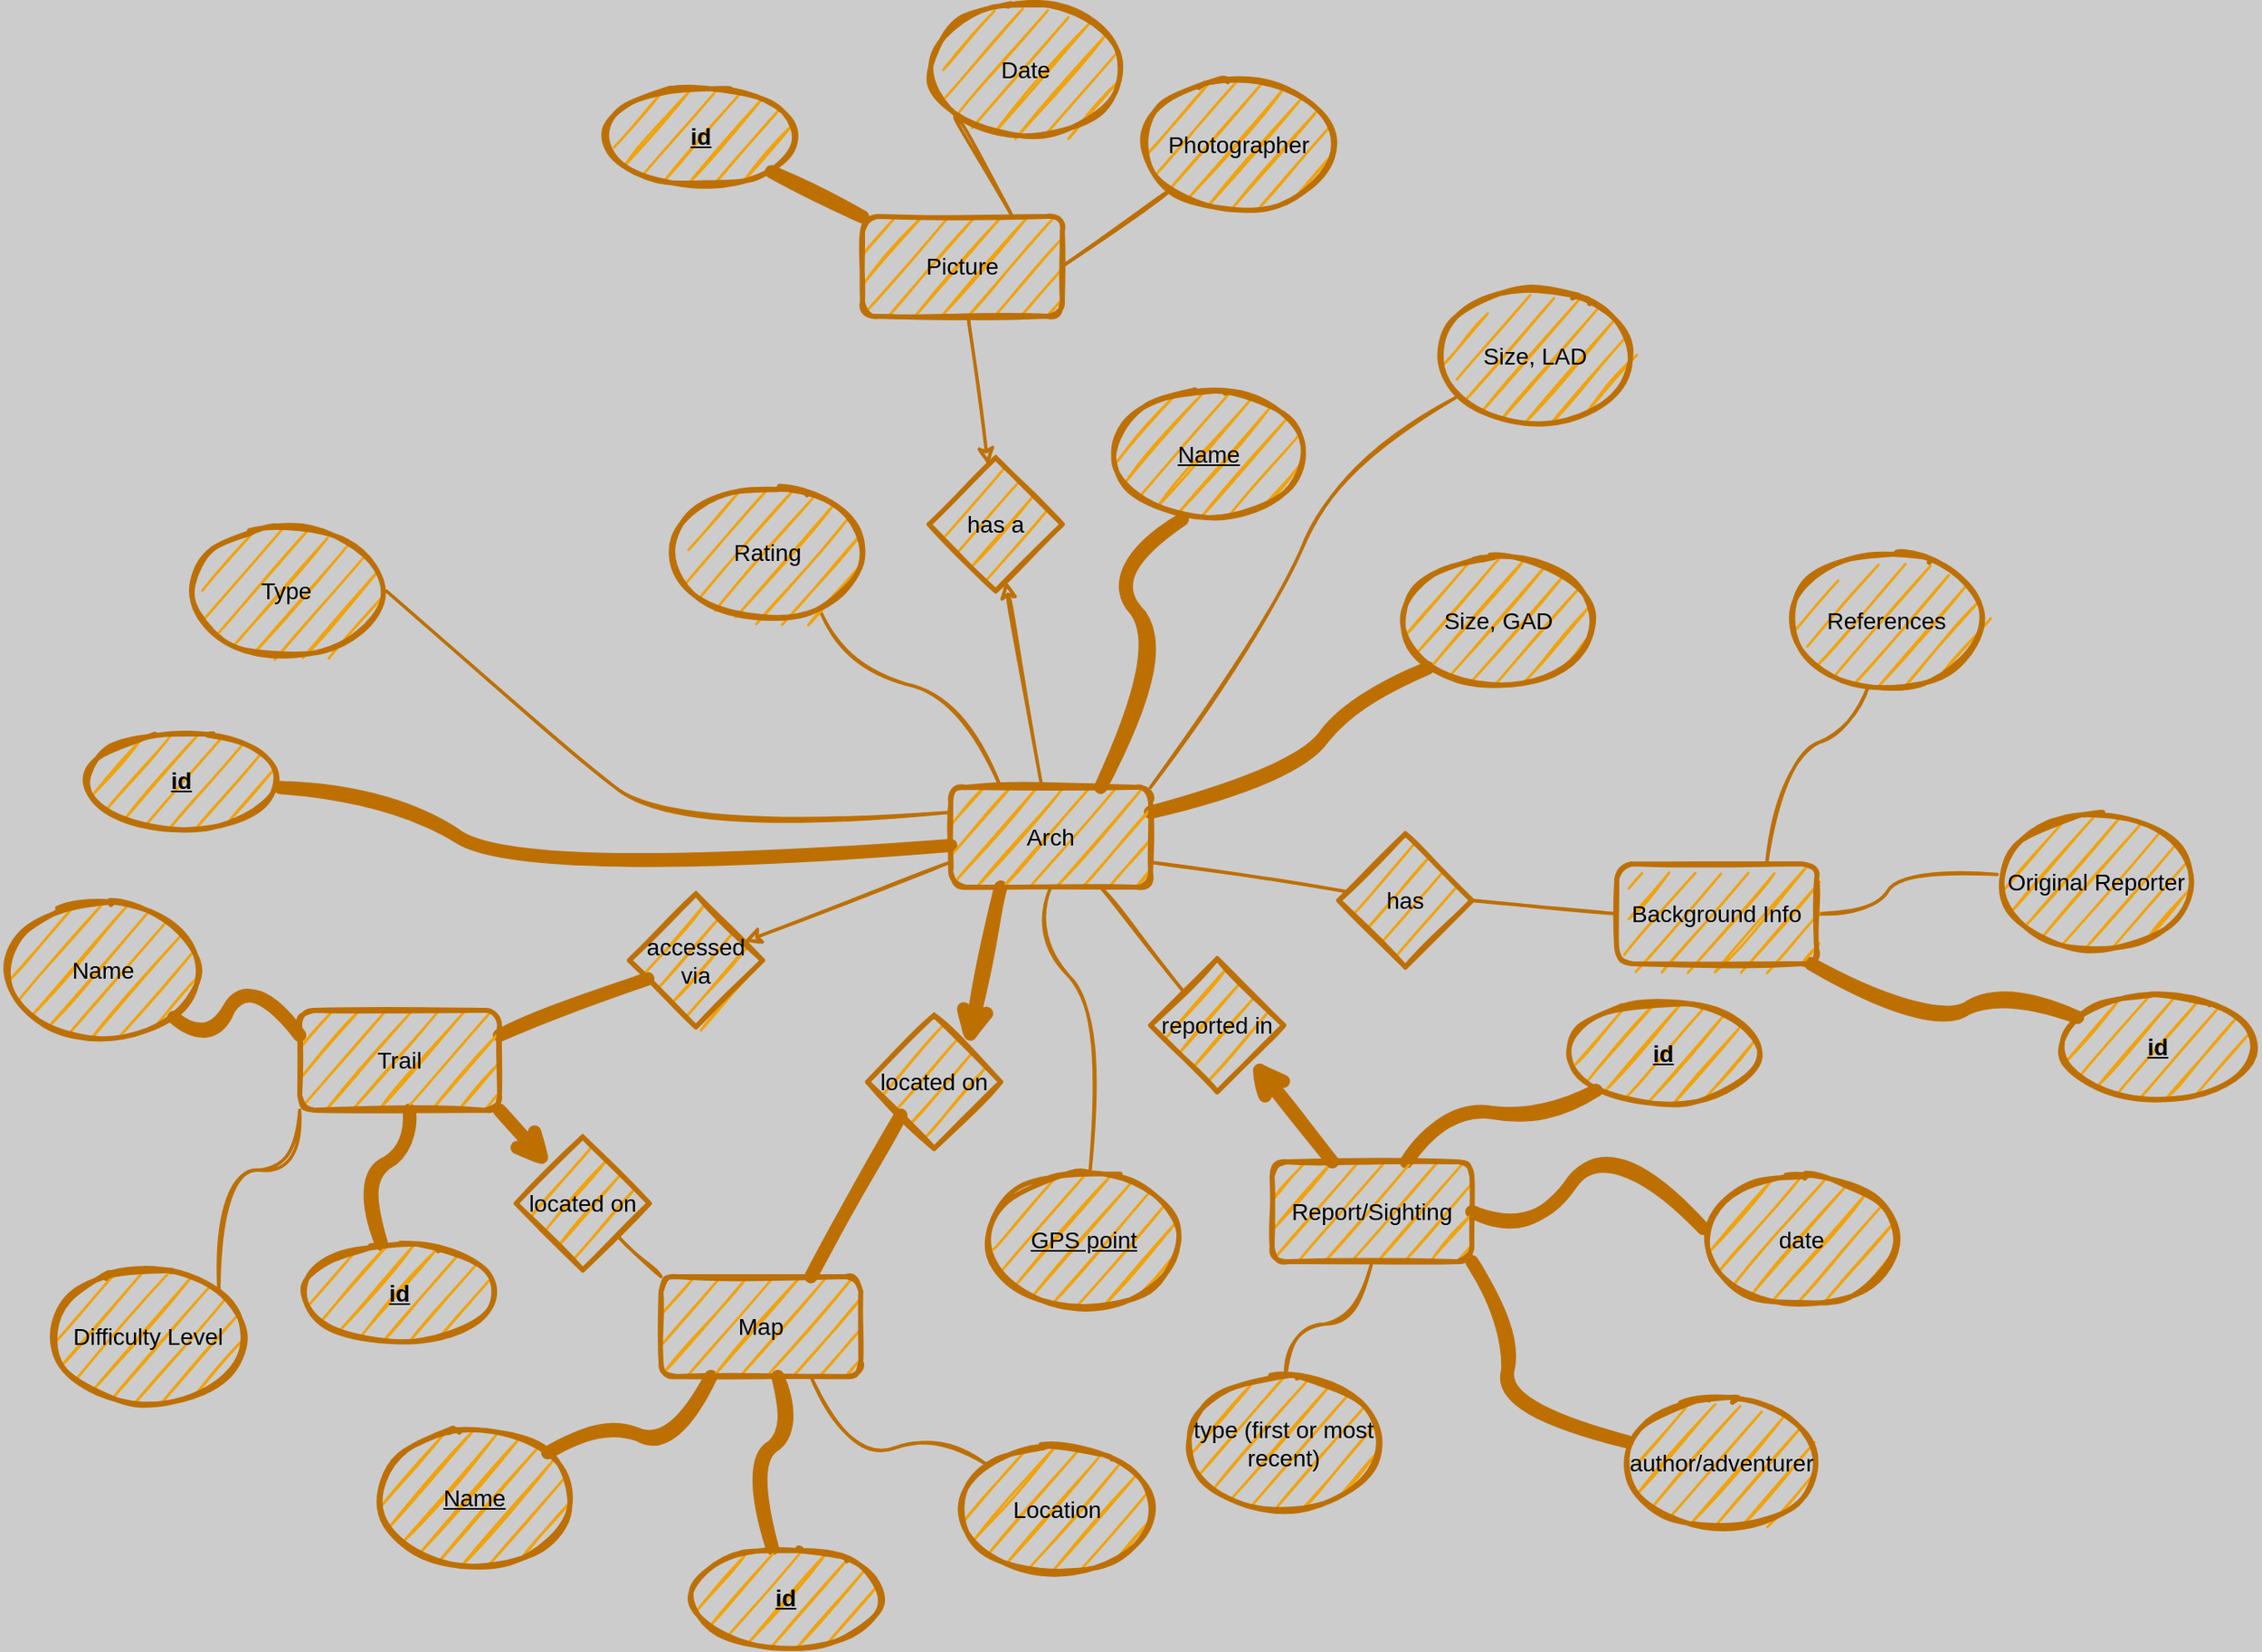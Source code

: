 <mxfile>
    <diagram id="fORaWl52CCvgcYG56sxR" name="Page-1">
        <mxGraphModel dx="1593" dy="1508" grid="0" gridSize="10" guides="1" tooltips="1" connect="1" arrows="1" fold="1" page="0" pageScale="1" pageWidth="850" pageHeight="1100" background="#CCCCCC" math="0" shadow="0">
            <root>
                <mxCell id="0"/>
                <mxCell id="1" parent="0"/>
                <mxCell id="29" style="edgeStyle=none;html=1;exitX=1;exitY=0.25;exitDx=0;exitDy=0;entryX=0;entryY=1;entryDx=0;entryDy=0;fillColor=#f0a30a;strokeColor=#BD7000;strokeWidth=8;comic=0;sketch=1;fontSize=14;fontColor=#000000;endArrow=none;endFill=0;curved=1;" edge="1" parent="1" source="2" target="5">
                    <mxGeometry relative="1" as="geometry">
                        <Array as="points">
                            <mxPoint x="517" y="53"/>
                            <mxPoint x="550" y="8"/>
                        </Array>
                    </mxGeometry>
                </mxCell>
                <mxCell id="30" style="edgeStyle=none;html=1;exitX=1;exitY=0;exitDx=0;exitDy=0;entryX=0.1;entryY=0.813;entryDx=0;entryDy=0;entryPerimeter=0;fillColor=#f0a30a;strokeColor=#BD7000;strokeWidth=2;comic=0;sketch=1;fontSize=14;fontColor=#000000;endArrow=none;endFill=0;curved=1;" edge="1" parent="1" source="2" target="21">
                    <mxGeometry relative="1" as="geometry">
                        <Array as="points">
                            <mxPoint x="499" y="-30"/>
                            <mxPoint x="542" y="-135"/>
                        </Array>
                    </mxGeometry>
                </mxCell>
                <mxCell id="31" style="edgeStyle=none;html=1;exitX=0.75;exitY=0;exitDx=0;exitDy=0;entryX=0.367;entryY=0.988;entryDx=0;entryDy=0;entryPerimeter=0;fillColor=#f0a30a;strokeColor=#BD7000;strokeWidth=8;comic=0;sketch=1;fontSize=14;fontColor=#000000;endArrow=none;endFill=0;curved=1;" edge="1" parent="1" source="2" target="4">
                    <mxGeometry relative="1" as="geometry">
                        <Array as="points">
                            <mxPoint x="442" y="-24"/>
                            <mxPoint x="400" y="-69"/>
                        </Array>
                    </mxGeometry>
                </mxCell>
                <mxCell id="33" style="edgeStyle=none;html=1;exitX=0.25;exitY=0;exitDx=0;exitDy=0;entryX=0.767;entryY=0.95;entryDx=0;entryDy=0;entryPerimeter=0;fillColor=#f0a30a;strokeColor=#BD7000;strokeWidth=2;comic=0;sketch=1;fontSize=14;fontColor=#000000;endArrow=none;endFill=0;curved=1;" edge="1" parent="1" source="2" target="7">
                    <mxGeometry relative="1" as="geometry">
                        <Array as="points">
                            <mxPoint x="319" y="6"/>
                            <mxPoint x="247" y="-10"/>
                        </Array>
                    </mxGeometry>
                </mxCell>
                <mxCell id="34" style="edgeStyle=none;html=1;exitX=0.5;exitY=1;exitDx=0;exitDy=0;fillColor=#f0a30a;strokeColor=#BD7000;strokeWidth=2;comic=0;sketch=1;fontSize=14;fontColor=#000000;endArrow=none;endFill=0;curved=1;" edge="1" parent="1" source="2" target="20">
                    <mxGeometry relative="1" as="geometry">
                        <Array as="points">
                            <mxPoint x="360" y="150"/>
                            <mxPoint x="402" y="197"/>
                        </Array>
                    </mxGeometry>
                </mxCell>
                <mxCell id="35" style="edgeStyle=none;html=1;exitX=0;exitY=0.25;exitDx=0;exitDy=0;entryX=1;entryY=0.5;entryDx=0;entryDy=0;fillColor=#f0a30a;strokeColor=#BD7000;strokeWidth=2;comic=0;sketch=1;fontSize=14;fontColor=#000000;endArrow=none;endFill=0;curved=1;" edge="1" parent="1" source="2" target="14">
                    <mxGeometry relative="1" as="geometry">
                        <Array as="points">
                            <mxPoint x="145" y="90"/>
                            <mxPoint x="72" y="30"/>
                        </Array>
                    </mxGeometry>
                </mxCell>
                <mxCell id="36" style="edgeStyle=none;html=1;exitX=0;exitY=0.75;exitDx=0;exitDy=0;fillColor=#f0a30a;strokeColor=#BD7000;strokeWidth=2;comic=0;sketch=1;fontSize=14;fontColor=#000000;endArrow=classic;endFill=1;" edge="1" parent="1" source="2" target="11">
                    <mxGeometry relative="1" as="geometry"/>
                </mxCell>
                <mxCell id="37" style="edgeStyle=none;html=1;exitX=0.25;exitY=1;exitDx=0;exitDy=0;entryX=1;entryY=0;entryDx=0;entryDy=0;fillColor=#f0a30a;strokeColor=#BD7000;strokeWidth=8;comic=0;sketch=1;fontSize=14;fontColor=#000000;endArrow=classic;endFill=1;" edge="1" parent="1" source="2" target="9">
                    <mxGeometry relative="1" as="geometry"/>
                </mxCell>
                <mxCell id="38" style="edgeStyle=none;html=1;exitX=0.75;exitY=1;exitDx=0;exitDy=0;entryX=0;entryY=0;entryDx=0;entryDy=0;fillColor=#f0a30a;strokeColor=#BD7000;strokeWidth=2;comic=0;sketch=1;fontSize=14;fontColor=#000000;endArrow=none;endFill=0;" edge="1" parent="1" source="2" target="16">
                    <mxGeometry relative="1" as="geometry"/>
                </mxCell>
                <mxCell id="39" style="edgeStyle=none;html=1;exitX=1;exitY=0.75;exitDx=0;exitDy=0;fillColor=#f0a30a;strokeColor=#BD7000;strokeWidth=2;comic=0;sketch=1;fontSize=14;fontColor=#000000;endArrow=none;endFill=0;" edge="1" parent="1" source="2" target="13">
                    <mxGeometry relative="1" as="geometry"/>
                </mxCell>
                <mxCell id="61" value="" style="edgeStyle=none;curved=1;comic=0;sketch=1;html=1;fontSize=14;fontColor=#000000;endArrow=none;endFill=0;strokeColor=#BD7000;strokeWidth=8;fillColor=#f0a30a;" edge="1" parent="1" source="2" target="60">
                    <mxGeometry relative="1" as="geometry">
                        <Array as="points">
                            <mxPoint x="54" y="116"/>
                            <mxPoint x="-23" y="65"/>
                        </Array>
                    </mxGeometry>
                </mxCell>
                <mxCell id="2" value="Arch" style="rounded=1;whiteSpace=wrap;html=1;fillColor=#f0a30a;strokeColor=#BD7000;strokeWidth=3;comic=0;sketch=1;fontSize=14;fontColor=#000000;" vertex="1" parent="1">
                    <mxGeometry x="310" y="60" width="120" height="60" as="geometry"/>
                </mxCell>
                <mxCell id="46" style="edgeStyle=none;html=1;exitX=0.75;exitY=1;exitDx=0;exitDy=0;fillColor=#f0a30a;strokeColor=#BD7000;strokeWidth=2;comic=0;sketch=1;fontSize=14;fontColor=#000000;endArrow=none;endFill=0;curved=1;" edge="1" parent="1" source="3" target="25">
                    <mxGeometry relative="1" as="geometry">
                        <Array as="points">
                            <mxPoint x="250" y="466"/>
                            <mxPoint x="302" y="448"/>
                        </Array>
                    </mxGeometry>
                </mxCell>
                <mxCell id="47" style="edgeStyle=none;html=1;exitX=0.25;exitY=1;exitDx=0;exitDy=0;fillColor=#f0a30a;strokeColor=#BD7000;strokeWidth=8;comic=0;sketch=1;fontSize=14;fontColor=#000000;endArrow=none;endFill=0;curved=1;" edge="1" parent="1" source="3" target="24">
                    <mxGeometry relative="1" as="geometry">
                        <Array as="points">
                            <mxPoint x="145" y="458"/>
                            <mxPoint x="100" y="440"/>
                        </Array>
                    </mxGeometry>
                </mxCell>
                <mxCell id="48" style="edgeStyle=none;html=1;exitX=0;exitY=0;exitDx=0;exitDy=0;fillColor=#f0a30a;strokeColor=#BD7000;strokeWidth=2;comic=0;sketch=1;fontSize=14;fontColor=#000000;endArrow=none;endFill=0;" edge="1" parent="1" source="3" target="23">
                    <mxGeometry relative="1" as="geometry"/>
                </mxCell>
                <mxCell id="65" value="" style="edgeStyle=none;curved=1;comic=0;sketch=1;html=1;fontSize=14;fontColor=#000000;endArrow=none;endFill=0;strokeColor=#BD7000;strokeWidth=8;fillColor=#f0a30a;" edge="1" parent="1" source="3" target="64">
                    <mxGeometry relative="1" as="geometry">
                        <Array as="points">
                            <mxPoint x="217" y="446"/>
                            <mxPoint x="189" y="466"/>
                        </Array>
                    </mxGeometry>
                </mxCell>
                <mxCell id="3" value="Map" style="rounded=1;whiteSpace=wrap;html=1;fillColor=#f0a30a;strokeColor=#BD7000;strokeWidth=3;comic=0;sketch=1;fontSize=14;fontColor=#000000;" vertex="1" parent="1">
                    <mxGeometry x="136" y="354" width="120" height="60" as="geometry"/>
                </mxCell>
                <mxCell id="4" value="&lt;u&gt;Name&lt;/u&gt;" style="ellipse;whiteSpace=wrap;html=1;fillColor=#f0a30a;strokeColor=#BD7000;strokeWidth=3;comic=0;sketch=1;fontSize=14;fontColor=#000000;" vertex="1" parent="1">
                    <mxGeometry x="405" y="-180" width="120" height="80" as="geometry"/>
                </mxCell>
                <mxCell id="5" value="Size, GAD" style="ellipse;whiteSpace=wrap;html=1;fillColor=#f0a30a;strokeColor=#BD7000;strokeWidth=3;comic=0;sketch=1;fontSize=14;fontColor=#000000;" vertex="1" parent="1">
                    <mxGeometry x="579" y="-80" width="120" height="80" as="geometry"/>
                </mxCell>
                <mxCell id="7" value="Rating" style="ellipse;whiteSpace=wrap;html=1;fillColor=#f0a30a;strokeColor=#BD7000;strokeWidth=3;comic=0;sketch=1;fontSize=14;fontColor=#000000;" vertex="1" parent="1">
                    <mxGeometry x="140" y="-121" width="120" height="80" as="geometry"/>
                </mxCell>
                <mxCell id="45" style="edgeStyle=none;html=1;exitX=0;exitY=1;exitDx=0;exitDy=0;entryX=0.75;entryY=0;entryDx=0;entryDy=0;fillColor=#f0a30a;strokeColor=#BD7000;strokeWidth=8;comic=0;sketch=1;fontSize=14;fontColor=#000000;endArrow=none;endFill=0;" edge="1" parent="1" source="9" target="3">
                    <mxGeometry relative="1" as="geometry"/>
                </mxCell>
                <mxCell id="9" value="located on" style="rhombus;whiteSpace=wrap;html=1;fillColor=#f0a30a;strokeColor=#BD7000;strokeWidth=3;comic=0;sketch=1;fontSize=14;fontColor=#000000;" vertex="1" parent="1">
                    <mxGeometry x="260" y="197" width="80" height="80" as="geometry"/>
                </mxCell>
                <mxCell id="49" style="edgeStyle=none;html=1;exitX=1;exitY=1;exitDx=0;exitDy=0;fillColor=#f0a30a;strokeColor=#BD7000;strokeWidth=8;comic=0;sketch=1;fontSize=14;fontColor=#000000;endArrow=classic;endFill=1;" edge="1" parent="1" source="10" target="23">
                    <mxGeometry relative="1" as="geometry"/>
                </mxCell>
                <mxCell id="50" style="edgeStyle=none;html=1;exitX=1;exitY=0.25;exitDx=0;exitDy=0;fillColor=#f0a30a;strokeColor=#BD7000;strokeWidth=8;comic=0;sketch=1;fontSize=14;fontColor=#000000;endArrow=none;endFill=0;" edge="1" parent="1" source="10" target="11">
                    <mxGeometry relative="1" as="geometry"/>
                </mxCell>
                <mxCell id="51" style="edgeStyle=none;html=1;exitX=0;exitY=1;exitDx=0;exitDy=0;entryX=1;entryY=0;entryDx=0;entryDy=0;fillColor=#f0a30a;strokeColor=#BD7000;strokeWidth=2;comic=0;sketch=1;fontSize=14;fontColor=#000000;curved=1;endArrow=none;endFill=0;" edge="1" parent="1" source="10" target="22">
                    <mxGeometry relative="1" as="geometry">
                        <Array as="points">
                            <mxPoint x="-81" y="290"/>
                            <mxPoint x="-130" y="290"/>
                        </Array>
                    </mxGeometry>
                </mxCell>
                <mxCell id="63" value="" style="edgeStyle=none;curved=1;comic=0;sketch=1;html=1;fontSize=14;fontColor=#000000;endArrow=none;endFill=0;strokeColor=#BD7000;strokeWidth=8;fillColor=#f0a30a;" edge="1" parent="1" source="10" target="62">
                    <mxGeometry relative="1" as="geometry">
                        <Array as="points">
                            <mxPoint x="-11" y="275"/>
                            <mxPoint x="-46" y="296"/>
                        </Array>
                    </mxGeometry>
                </mxCell>
                <mxCell id="10" value="Trail" style="rounded=1;whiteSpace=wrap;html=1;fillColor=#f0a30a;strokeColor=#BD7000;strokeWidth=3;comic=0;sketch=1;fontSize=14;fontColor=#000000;" vertex="1" parent="1">
                    <mxGeometry x="-81" y="194" width="120" height="60" as="geometry"/>
                </mxCell>
                <mxCell id="11" value="accessed via" style="rhombus;whiteSpace=wrap;html=1;fillColor=#f0a30a;strokeColor=#BD7000;strokeWidth=3;comic=0;sketch=1;fontSize=14;fontColor=#000000;" vertex="1" parent="1">
                    <mxGeometry x="117" y="124" width="80" height="80" as="geometry"/>
                </mxCell>
                <mxCell id="52" style="edgeStyle=none;html=1;exitX=0.75;exitY=0;exitDx=0;exitDy=0;fillColor=#f0a30a;strokeColor=#BD7000;strokeWidth=2;comic=0;sketch=1;fontSize=14;fontColor=#000000;endArrow=none;endFill=0;curved=1;" edge="1" parent="1" source="12" target="19">
                    <mxGeometry relative="1" as="geometry">
                        <Array as="points">
                            <mxPoint x="809" y="41"/>
                            <mxPoint x="854" y="25"/>
                        </Array>
                    </mxGeometry>
                </mxCell>
                <mxCell id="53" style="edgeStyle=none;html=1;exitX=1;exitY=0.5;exitDx=0;exitDy=0;fillColor=#f0a30a;strokeColor=#BD7000;strokeWidth=2;comic=0;sketch=1;fontSize=14;fontColor=#000000;endArrow=none;endFill=0;curved=1;" edge="1" parent="1" source="12" target="18">
                    <mxGeometry relative="1" as="geometry">
                        <Array as="points">
                            <mxPoint x="864" y="136"/>
                            <mxPoint x="882" y="108"/>
                        </Array>
                    </mxGeometry>
                </mxCell>
                <mxCell id="69" value="" style="edgeStyle=none;curved=1;comic=0;sketch=1;html=1;fontSize=14;fontColor=#000000;endArrow=none;endFill=0;strokeColor=#BD7000;strokeWidth=8;fillColor=#f0a30a;" edge="1" parent="1" source="12" target="68">
                    <mxGeometry relative="1" as="geometry">
                        <Array as="points">
                            <mxPoint x="900" y="205"/>
                            <mxPoint x="940" y="181"/>
                        </Array>
                    </mxGeometry>
                </mxCell>
                <mxCell id="12" value="Background Info" style="rounded=1;whiteSpace=wrap;html=1;fillColor=#f0a30a;strokeColor=#BD7000;strokeWidth=3;comic=0;sketch=1;fontSize=14;fontColor=#000000;" vertex="1" parent="1">
                    <mxGeometry x="710" y="106" width="120" height="60" as="geometry"/>
                </mxCell>
                <mxCell id="40" style="edgeStyle=none;html=1;exitX=1;exitY=0.5;exitDx=0;exitDy=0;entryX=0;entryY=0.5;entryDx=0;entryDy=0;fillColor=#f0a30a;strokeColor=#BD7000;strokeWidth=2;comic=0;sketch=1;fontSize=14;fontColor=#000000;endArrow=none;endFill=0;" edge="1" parent="1" source="13" target="12">
                    <mxGeometry relative="1" as="geometry"/>
                </mxCell>
                <mxCell id="13" value="has" style="rhombus;whiteSpace=wrap;html=1;fillColor=#f0a30a;strokeColor=#BD7000;strokeWidth=3;comic=0;sketch=1;fontSize=14;fontColor=#000000;" vertex="1" parent="1">
                    <mxGeometry x="543" y="88" width="80" height="80" as="geometry"/>
                </mxCell>
                <mxCell id="14" value="Type" style="ellipse;whiteSpace=wrap;html=1;fillColor=#f0a30a;strokeColor=#BD7000;strokeWidth=3;comic=0;sketch=1;fontSize=14;fontColor=#000000;" vertex="1" parent="1">
                    <mxGeometry x="-149" y="-98" width="120" height="80" as="geometry"/>
                </mxCell>
                <mxCell id="42" style="edgeStyle=none;html=1;exitX=1;exitY=0.5;exitDx=0;exitDy=0;entryX=0.008;entryY=0.413;entryDx=0;entryDy=0;entryPerimeter=0;fillColor=#f0a30a;strokeColor=#BD7000;strokeWidth=8;comic=0;sketch=1;fontSize=14;fontColor=#000000;endArrow=none;endFill=0;curved=1;" edge="1" parent="1" source="15" target="27">
                    <mxGeometry relative="1" as="geometry">
                        <Array as="points">
                            <mxPoint x="660" y="332"/>
                            <mxPoint x="704" y="266"/>
                        </Array>
                    </mxGeometry>
                </mxCell>
                <mxCell id="43" style="edgeStyle=none;html=1;exitX=1;exitY=1;exitDx=0;exitDy=0;fillColor=#f0a30a;strokeColor=#BD7000;strokeWidth=8;comic=0;sketch=1;fontSize=14;fontColor=#000000;endArrow=none;endFill=0;curved=1;" edge="1" parent="1" source="15" target="28">
                    <mxGeometry relative="1" as="geometry">
                        <Array as="points">
                            <mxPoint x="649" y="385"/>
                            <mxPoint x="640" y="436"/>
                        </Array>
                    </mxGeometry>
                </mxCell>
                <mxCell id="44" style="edgeStyle=none;html=1;exitX=0.5;exitY=1;exitDx=0;exitDy=0;fillColor=#f0a30a;strokeColor=#BD7000;strokeWidth=2;comic=0;sketch=1;fontSize=14;fontColor=#000000;endArrow=none;endFill=0;curved=1;" edge="1" parent="1" source="15" target="17">
                    <mxGeometry relative="1" as="geometry">
                        <Array as="points">
                            <mxPoint x="557" y="380"/>
                            <mxPoint x="512" y="385"/>
                        </Array>
                    </mxGeometry>
                </mxCell>
                <mxCell id="67" value="" style="edgeStyle=none;curved=1;comic=0;sketch=1;html=1;fontSize=14;fontColor=#000000;endArrow=none;endFill=0;strokeColor=#BD7000;strokeWidth=8;fillColor=#f0a30a;" edge="1" parent="1" source="15" target="66">
                    <mxGeometry relative="1" as="geometry">
                        <Array as="points">
                            <mxPoint x="607" y="251"/>
                            <mxPoint x="665" y="260"/>
                        </Array>
                    </mxGeometry>
                </mxCell>
                <mxCell id="15" value="Report/Sighting" style="rounded=1;whiteSpace=wrap;html=1;fillColor=#f0a30a;strokeColor=#BD7000;strokeWidth=3;comic=0;sketch=1;fontSize=14;fontColor=#000000;" vertex="1" parent="1">
                    <mxGeometry x="503" y="285" width="120" height="60" as="geometry"/>
                </mxCell>
                <mxCell id="41" style="edgeStyle=none;html=1;exitX=1;exitY=1;exitDx=0;exitDy=0;fillColor=#f0a30a;strokeColor=#BD7000;strokeWidth=8;comic=0;sketch=1;fontSize=14;fontColor=#000000;endArrow=none;endFill=0;startArrow=classic;startFill=1;" edge="1" parent="1" source="16" target="15">
                    <mxGeometry relative="1" as="geometry"/>
                </mxCell>
                <mxCell id="16" value="reported in" style="rhombus;whiteSpace=wrap;html=1;fillColor=#f0a30a;strokeColor=#BD7000;strokeWidth=3;comic=0;sketch=1;fontSize=14;fontColor=#000000;" vertex="1" parent="1">
                    <mxGeometry x="430" y="163" width="80" height="80" as="geometry"/>
                </mxCell>
                <mxCell id="17" value="type (first or most recent)" style="ellipse;whiteSpace=wrap;html=1;fillColor=#f0a30a;strokeColor=#BD7000;strokeWidth=3;comic=0;sketch=1;fontSize=14;fontColor=#000000;" vertex="1" parent="1">
                    <mxGeometry x="450" y="414" width="120" height="80" as="geometry"/>
                </mxCell>
                <mxCell id="18" value="Original Reporter" style="ellipse;whiteSpace=wrap;html=1;fillColor=#f0a30a;strokeColor=#BD7000;strokeWidth=3;comic=0;sketch=1;fontSize=14;fontColor=#000000;" vertex="1" parent="1">
                    <mxGeometry x="938" y="77" width="120" height="80" as="geometry"/>
                </mxCell>
                <mxCell id="19" value="References" style="ellipse;whiteSpace=wrap;html=1;fillColor=#f0a30a;strokeColor=#BD7000;strokeWidth=3;comic=0;sketch=1;fontSize=14;fontColor=#000000;" vertex="1" parent="1">
                    <mxGeometry x="812" y="-80" width="120" height="80" as="geometry"/>
                </mxCell>
                <mxCell id="20" value="&lt;u&gt;GPS point&lt;/u&gt;" style="ellipse;whiteSpace=wrap;html=1;fillColor=#f0a30a;strokeColor=#BD7000;strokeWidth=3;comic=0;sketch=1;fontSize=14;fontColor=#000000;" vertex="1" parent="1">
                    <mxGeometry x="330" y="292" width="120" height="80" as="geometry"/>
                </mxCell>
                <mxCell id="21" value="Size, LAD" style="ellipse;whiteSpace=wrap;html=1;fillColor=#f0a30a;strokeColor=#BD7000;strokeWidth=3;comic=0;sketch=1;fontSize=14;fontColor=#000000;" vertex="1" parent="1">
                    <mxGeometry x="601" y="-239" width="120" height="80" as="geometry"/>
                </mxCell>
                <mxCell id="22" value="Difficulty Level" style="ellipse;whiteSpace=wrap;html=1;fillColor=#f0a30a;strokeColor=#BD7000;strokeWidth=3;comic=0;sketch=1;fontSize=14;fontColor=#000000;" vertex="1" parent="1">
                    <mxGeometry x="-232" y="350" width="120" height="80" as="geometry"/>
                </mxCell>
                <mxCell id="23" value="located on" style="rhombus;whiteSpace=wrap;html=1;fillColor=#f0a30a;strokeColor=#BD7000;strokeWidth=3;comic=0;sketch=1;fontSize=14;fontColor=#000000;" vertex="1" parent="1">
                    <mxGeometry x="49" y="270" width="80" height="80" as="geometry"/>
                </mxCell>
                <mxCell id="24" value="&lt;u&gt;Name&lt;/u&gt;" style="ellipse;whiteSpace=wrap;html=1;fillColor=#f0a30a;strokeColor=#BD7000;strokeWidth=3;comic=0;sketch=1;fontSize=14;fontColor=#000000;" vertex="1" parent="1">
                    <mxGeometry x="-36" y="447" width="120" height="80" as="geometry"/>
                </mxCell>
                <mxCell id="25" value="Location" style="ellipse;whiteSpace=wrap;html=1;fillColor=#f0a30a;strokeColor=#BD7000;strokeWidth=3;comic=0;sketch=1;fontSize=14;fontColor=#000000;" vertex="1" parent="1">
                    <mxGeometry x="314" y="454" width="120" height="80" as="geometry"/>
                </mxCell>
                <mxCell id="27" value="date" style="ellipse;whiteSpace=wrap;html=1;fillColor=#f0a30a;strokeColor=#BD7000;strokeWidth=3;comic=0;sketch=1;fontSize=14;fontColor=#000000;" vertex="1" parent="1">
                    <mxGeometry x="761" y="292" width="120" height="80" as="geometry"/>
                </mxCell>
                <mxCell id="28" value="author/adventurer" style="ellipse;whiteSpace=wrap;html=1;fillColor=#f0a30a;strokeColor=#BD7000;strokeWidth=3;comic=0;sketch=1;fontSize=14;fontColor=#000000;" vertex="1" parent="1">
                    <mxGeometry x="713" y="426" width="120" height="80" as="geometry"/>
                </mxCell>
                <mxCell id="56" style="edgeStyle=none;curved=1;comic=0;sketch=1;html=1;exitX=1;exitY=1;exitDx=0;exitDy=0;entryX=0;entryY=0.25;entryDx=0;entryDy=0;fontSize=14;fontColor=#000000;endArrow=none;endFill=0;strokeColor=#BD7000;strokeWidth=8;fillColor=#f0a30a;" edge="1" parent="1" source="54" target="10">
                    <mxGeometry relative="1" as="geometry">
                        <Array as="points">
                            <mxPoint x="-136" y="216"/>
                            <mxPoint x="-111" y="170"/>
                        </Array>
                    </mxGeometry>
                </mxCell>
                <mxCell id="54" value="Name" style="ellipse;whiteSpace=wrap;html=1;fillColor=#f0a30a;strokeColor=#BD7000;strokeWidth=3;comic=0;sketch=1;fontSize=14;fontColor=#000000;" vertex="1" parent="1">
                    <mxGeometry x="-259" y="130" width="120" height="80" as="geometry"/>
                </mxCell>
                <mxCell id="60" value="&lt;u&gt;&lt;b&gt;id&lt;/b&gt;&lt;/u&gt;" style="ellipse;whiteSpace=wrap;html=1;fontSize=14;fillColor=#f0a30a;strokeColor=#BD7000;fontColor=#000000;rounded=1;strokeWidth=3;comic=0;sketch=1;" vertex="1" parent="1">
                    <mxGeometry x="-212" y="26" width="120" height="60" as="geometry"/>
                </mxCell>
                <mxCell id="62" value="&lt;u&gt;&lt;b&gt;id&lt;/b&gt;&lt;/u&gt;" style="ellipse;whiteSpace=wrap;html=1;fontSize=14;fillColor=#f0a30a;strokeColor=#BD7000;fontColor=#000000;rounded=1;strokeWidth=3;comic=0;sketch=1;" vertex="1" parent="1">
                    <mxGeometry x="-81" y="334" width="120" height="60" as="geometry"/>
                </mxCell>
                <mxCell id="64" value="&lt;u&gt;&lt;b&gt;id&lt;/b&gt;&lt;/u&gt;" style="ellipse;whiteSpace=wrap;html=1;fontSize=14;fillColor=#f0a30a;strokeColor=#BD7000;fontColor=#000000;rounded=1;strokeWidth=3;comic=0;sketch=1;" vertex="1" parent="1">
                    <mxGeometry x="151" y="517" width="120" height="60" as="geometry"/>
                </mxCell>
                <mxCell id="66" value="&lt;u&gt;&lt;b&gt;id&lt;/b&gt;&lt;/u&gt;" style="ellipse;whiteSpace=wrap;html=1;fontSize=14;fillColor=#f0a30a;strokeColor=#BD7000;fontColor=#000000;rounded=1;strokeWidth=3;comic=0;sketch=1;" vertex="1" parent="1">
                    <mxGeometry x="678" y="190" width="120" height="60" as="geometry"/>
                </mxCell>
                <mxCell id="68" value="&lt;u&gt;&lt;b&gt;id&lt;/b&gt;&lt;/u&gt;" style="ellipse;whiteSpace=wrap;html=1;fontSize=14;fillColor=#f0a30a;strokeColor=#BD7000;fontColor=#000000;rounded=1;strokeWidth=3;comic=0;sketch=1;" vertex="1" parent="1">
                    <mxGeometry x="975" y="186" width="120" height="60" as="geometry"/>
                </mxCell>
                <mxCell id="74" value="" style="edgeStyle=none;curved=1;comic=0;sketch=1;html=1;fontSize=14;fontColor=#000000;startArrow=classic;startFill=1;endArrow=none;endFill=0;strokeColor=#BD7000;strokeWidth=2;" edge="1" parent="1" source="71" target="2">
                    <mxGeometry relative="1" as="geometry"/>
                </mxCell>
                <mxCell id="71" value="has a" style="rhombus;whiteSpace=wrap;html=1;fillColor=#f0a30a;strokeColor=#BD7000;strokeWidth=3;comic=0;sketch=1;fontSize=14;fontColor=#000000;" vertex="1" parent="1">
                    <mxGeometry x="297" y="-138" width="80" height="80" as="geometry"/>
                </mxCell>
                <mxCell id="73" value="" style="edgeStyle=none;curved=1;comic=0;sketch=1;html=1;fontSize=14;fontColor=#000000;startArrow=none;startFill=0;endArrow=classic;endFill=1;strokeColor=#BD7000;strokeWidth=2;" edge="1" parent="1" source="72" target="71">
                    <mxGeometry relative="1" as="geometry"/>
                </mxCell>
                <mxCell id="72" value="Picture" style="rounded=1;whiteSpace=wrap;html=1;fillColor=#f0a30a;strokeColor=#BD7000;strokeWidth=3;comic=0;sketch=1;fontSize=14;fontColor=#000000;" vertex="1" parent="1">
                    <mxGeometry x="257" y="-283" width="120" height="60" as="geometry"/>
                </mxCell>
                <mxCell id="76" style="edgeStyle=none;curved=1;comic=0;sketch=1;html=1;exitX=1;exitY=1;exitDx=0;exitDy=0;fontSize=14;fontColor=#000000;startArrow=none;startFill=0;endArrow=none;endFill=0;strokeColor=#BD7000;strokeWidth=8;" edge="1" parent="1" source="75" target="72">
                    <mxGeometry relative="1" as="geometry"/>
                </mxCell>
                <mxCell id="75" value="&lt;u&gt;&lt;b&gt;id&lt;/b&gt;&lt;/u&gt;" style="ellipse;whiteSpace=wrap;html=1;fontSize=14;fillColor=#f0a30a;strokeColor=#BD7000;fontColor=#000000;rounded=1;strokeWidth=3;comic=0;sketch=1;" vertex="1" parent="1">
                    <mxGeometry x="100" y="-361" width="120" height="60" as="geometry"/>
                </mxCell>
                <mxCell id="78" style="edgeStyle=none;curved=1;comic=0;sketch=1;html=1;exitX=0;exitY=1;exitDx=0;exitDy=0;entryX=1;entryY=0.5;entryDx=0;entryDy=0;fontSize=14;fontColor=#000000;startArrow=none;startFill=0;endArrow=none;endFill=0;strokeColor=#BD7000;strokeWidth=2;" edge="1" parent="1" source="77" target="72">
                    <mxGeometry relative="1" as="geometry"/>
                </mxCell>
                <mxCell id="77" value="Photographer" style="ellipse;whiteSpace=wrap;html=1;fillColor=#f0a30a;strokeColor=#BD7000;strokeWidth=3;comic=0;sketch=1;fontSize=14;fontColor=#000000;" vertex="1" parent="1">
                    <mxGeometry x="423" y="-366" width="120" height="80" as="geometry"/>
                </mxCell>
                <mxCell id="80" style="edgeStyle=none;curved=1;comic=0;sketch=1;html=1;exitX=0;exitY=1;exitDx=0;exitDy=0;entryX=0.75;entryY=0;entryDx=0;entryDy=0;fontSize=14;fontColor=#000000;startArrow=none;startFill=0;endArrow=none;endFill=0;strokeColor=#BD7000;strokeWidth=2;" edge="1" parent="1" source="79" target="72">
                    <mxGeometry relative="1" as="geometry"/>
                </mxCell>
                <mxCell id="79" value="Date" style="ellipse;whiteSpace=wrap;html=1;fillColor=#f0a30a;strokeColor=#BD7000;strokeWidth=3;comic=0;sketch=1;fontSize=14;fontColor=#000000;" vertex="1" parent="1">
                    <mxGeometry x="295" y="-411" width="120" height="80" as="geometry"/>
                </mxCell>
            </root>
        </mxGraphModel>
    </diagram>
</mxfile>